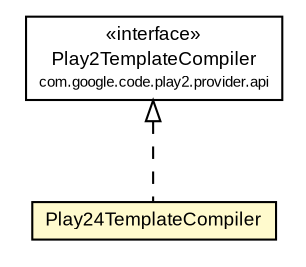 #!/usr/local/bin/dot
#
# Class diagram 
# Generated by UMLGraph version R5_6-24-gf6e263 (http://www.umlgraph.org/)
#

digraph G {
	edge [fontname="arial",fontsize=10,labelfontname="arial",labelfontsize=10];
	node [fontname="arial",fontsize=10,shape=plaintext];
	nodesep=0.25;
	ranksep=0.5;
	// com.google.code.play2.provider.play24.Play24TemplateCompiler
	c206 [label=<<table title="com.google.code.play2.provider.play24.Play24TemplateCompiler" border="0" cellborder="1" cellspacing="0" cellpadding="2" port="p" bgcolor="lemonChiffon" href="./Play24TemplateCompiler.html">
		<tr><td><table border="0" cellspacing="0" cellpadding="1">
<tr><td align="center" balign="center"> Play24TemplateCompiler </td></tr>
		</table></td></tr>
		</table>>, URL="./Play24TemplateCompiler.html", fontname="arial", fontcolor="black", fontsize=9.0];
	//com.google.code.play2.provider.play24.Play24TemplateCompiler implements com.google.code.play2.provider.api.Play2TemplateCompiler
	c217:p -> c206:p [dir=back,arrowtail=empty,style=dashed];
	// com.google.code.play2.provider.api.Play2TemplateCompiler
	c217 [label=<<table title="com.google.code.play2.provider.api.Play2TemplateCompiler" border="0" cellborder="1" cellspacing="0" cellpadding="2" port="p" href="https://play2-maven-plugin.googlecode.com/svn/mavensite/1.0.0-beta1-SNAPSHOT/play2-provider-api/apidocs/com/google/code/play2/provider/api/Play2TemplateCompiler.html">
		<tr><td><table border="0" cellspacing="0" cellpadding="1">
<tr><td align="center" balign="center"> &#171;interface&#187; </td></tr>
<tr><td align="center" balign="center"> Play2TemplateCompiler </td></tr>
<tr><td align="center" balign="center"><font point-size="7.0"> com.google.code.play2.provider.api </font></td></tr>
		</table></td></tr>
		</table>>, URL="https://play2-maven-plugin.googlecode.com/svn/mavensite/1.0.0-beta1-SNAPSHOT/play2-provider-api/apidocs/com/google/code/play2/provider/api/Play2TemplateCompiler.html", fontname="arial", fontcolor="black", fontsize=9.0];
}

